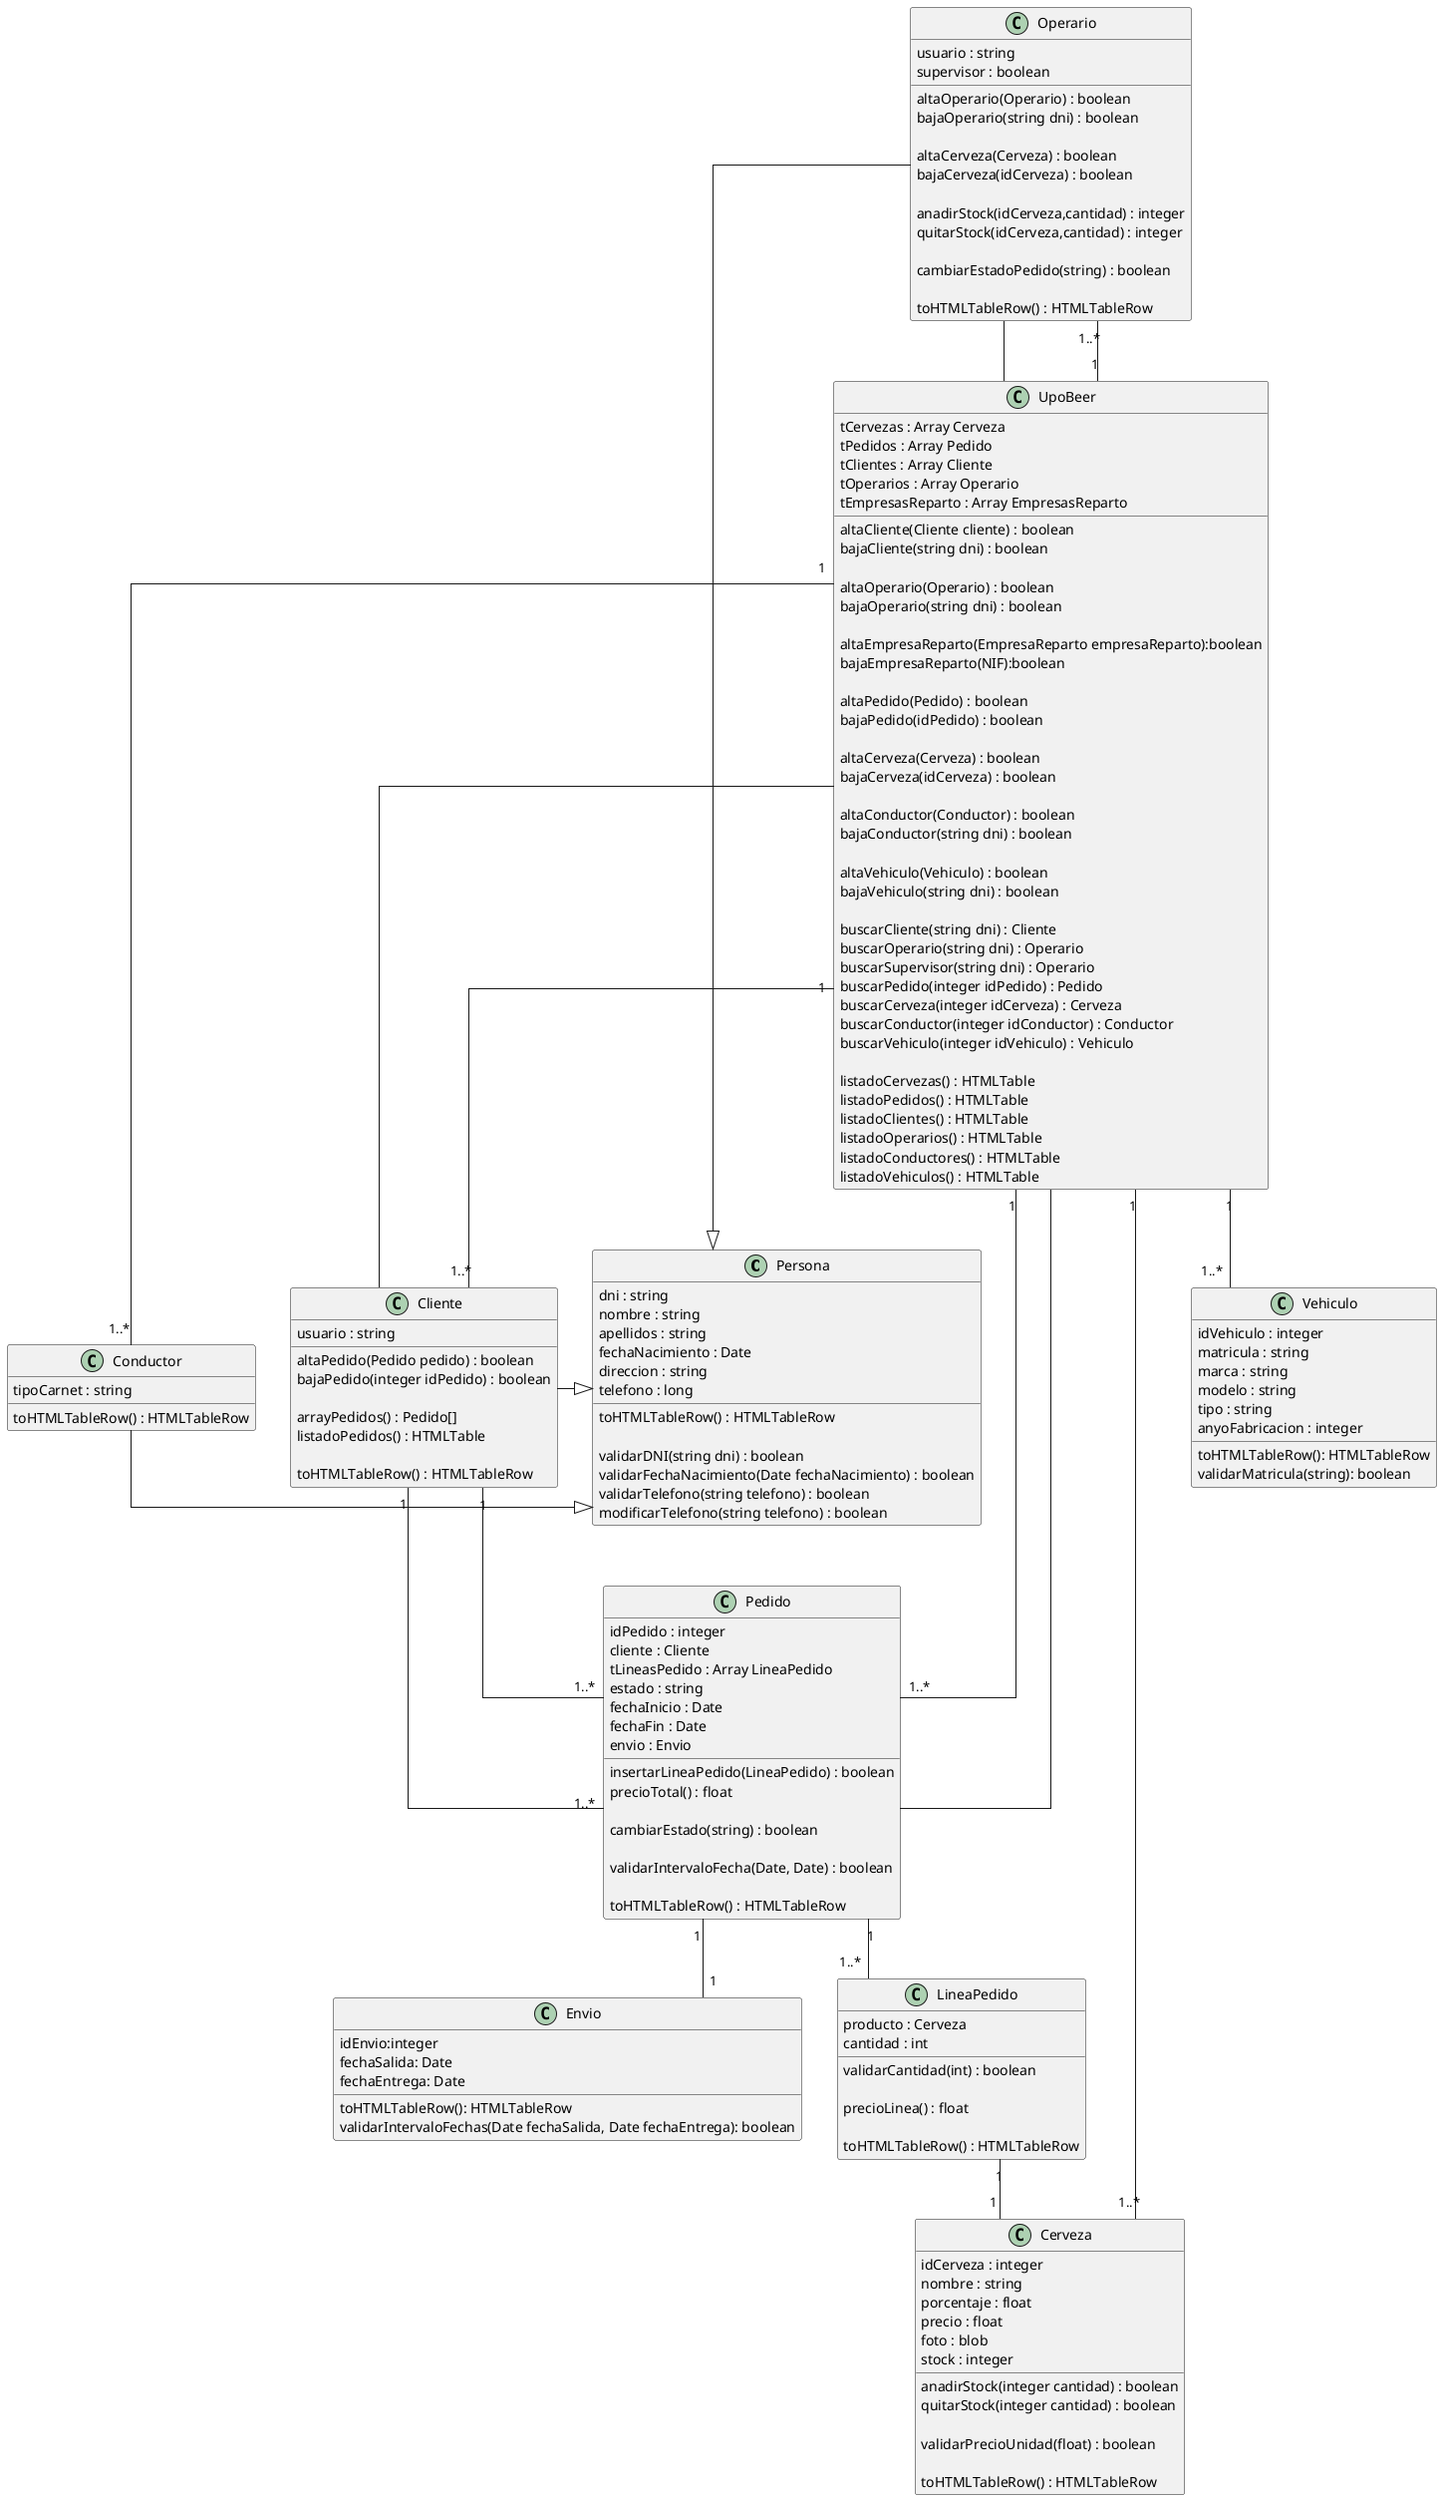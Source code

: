 @startuml
skinparam linetype polyline
skinparam linetype ortho

'''PERSONAS'''
class Persona{
	'Campos'
	dni : string
	nombre : string
	apellidos : string
	fechaNacimiento : Date
	direccion : string
	telefono : long
	
	'Métodos'
	toHTMLTableRow() : HTMLTableRow

	validarDNI(string dni) : boolean
	validarFechaNacimiento(Date fechaNacimiento) : boolean
	validarTelefono(string telefono) : boolean
	modificarTelefono(string telefono) : boolean
	
}
class Conductor {
	tipoCarnet : string

	toHTMLTableRow() : HTMLTableRow
}
class Operario {
	'Campos'
	usuario : string
	supervisor : boolean

	'Métodos'
	
	altaOperario(Operario) : boolean
	bajaOperario(string dni) : boolean

	altaCerveza(Cerveza) : boolean
	bajaCerveza(idCerveza) : boolean

	anadirStock(idCerveza,cantidad) : integer
	quitarStock(idCerveza,cantidad) : integer
	
	cambiarEstadoPedido(string) : boolean
	
	toHTMLTableRow() : HTMLTableRow
}
Operario -- UpoBeer

class Cliente {
	'Campos'
	usuario : string
	'Métodos'
	altaPedido(Pedido pedido) : boolean
	bajaPedido(integer idPedido) : boolean

	arrayPedidos() : Pedido[]
	listadoPedidos() : HTMLTable
	
	toHTMLTableRow() : HTMLTableRow
}
Cliente -- UpoBeer

'''CERVEZAS'''
class Cerveza{
	'Campos'
	idCerveza : integer
	nombre : string
	porcentaje : float
	precio : float
	foto : blob
	stock : integer
	
	'Métodos'
	anadirStock(integer cantidad) : boolean
	quitarStock(integer cantidad) : boolean
	
	validarPrecioUnidad(float) : boolean
	
	toHTMLTableRow() : HTMLTableRow
}

'''PEDIDOS'''
class Pedido {
	'Campos'
	idPedido : integer
	cliente : Cliente
	tLineasPedido : Array LineaPedido
	estado : string
	fechaInicio : Date
	fechaFin : Date
	envio : Envio
	
	'Métodos'
	insertarLineaPedido(LineaPedido) : boolean
	precioTotal() : float
	
	cambiarEstado(string) : boolean
	
	validarIntervaloFecha(Date, Date) : boolean

	toHTMLTableRow() : HTMLTableRow
}
Pedido -- UpoBeer
Pedido "1" -- "1"Envio

class LineaPedido{
	'Campos'
	producto : Cerveza
	cantidad : int
	
	'Métodos'
	validarCantidad(int) : boolean
	
	precioLinea() : float

	toHTMLTableRow() : HTMLTableRow
}

'''MODELO'''
class UpoBeer {
	'Campos'
	tCervezas : Array Cerveza
	tPedidos : Array Pedido
	tClientes : Array Cliente
	tOperarios : Array Operario
	tEmpresasReparto : Array EmpresasReparto

	'Métodos'
	altaCliente(Cliente cliente) : boolean
	bajaCliente(string dni) : boolean
	
	altaOperario(Operario) : boolean
	bajaOperario(string dni) : boolean
	
	altaEmpresaReparto(EmpresaReparto empresaReparto):boolean
	bajaEmpresaReparto(NIF):boolean
	
	altaPedido(Pedido) : boolean
	bajaPedido(idPedido) : boolean
	
	altaCerveza(Cerveza) : boolean
	bajaCerveza(idCerveza) : boolean

	altaConductor(Conductor) : boolean
	bajaConductor(string dni) : boolean

	altaVehiculo(Vehiculo) : boolean
	bajaVehiculo(string dni) : boolean
	
	buscarCliente(string dni) : Cliente
	buscarOperario(string dni) : Operario
	buscarSupervisor(string dni) : Operario
	buscarPedido(integer idPedido) : Pedido
	buscarCerveza(integer idCerveza) : Cerveza
	buscarConductor(integer idConductor) : Conductor
	buscarVehiculo(integer idVehiculo) : Vehiculo
	
	listadoCervezas() : HTMLTable
	listadoPedidos() : HTMLTable
	listadoClientes() : HTMLTable
	listadoOperarios() : HTMLTable
	listadoConductores() : HTMLTable
	listadoVehiculos() : HTMLTable	
}
'''MODELO'''
''UpoBeer''
'El modelo puede tener de 1 a n conductores registrados'
UpoBeer "1" -- "1..*" Conductor
'El modelo puede tener de 1 a n vehiculos registrados'
UpoBeer "1" -- "1..*" Vehiculo
'El modelo puede tener de 1 a n operarios registrados'
UpoBeer "1" -- "1..*" Operario
'El modelo puede tener de 0 a n clientes registrados'
UpoBeer "1" -- "1..*" Cliente
'El modelo puede tener de 0 a n tipos de cervezas en el catálogo'
UpoBeer "1" -- "1..*" Cerveza
'El modelo puede tener de 0 a n pedidos registrados'
UpoBeer "1" -- "1..*" Pedido

class Envio{
	idEnvio:integer
	fechaSalida: Date
	fechaEntrega: Date

	toHTMLTableRow(): HTMLTableRow
	validarIntervaloFechas(Date fechaSalida, Date fechaEntrega): boolean
}

class Vehiculo{
	idVehiculo : integer
	matricula : string
	marca : string
	modelo : string
	tipo : string
	anyoFabricacion : integer	
	
	toHTMLTableRow(): HTMLTableRow
	validarMatricula(string): boolean
}


'''PERSONAS'''
''Operario''
'Operario hereda de Persona'
Operario -|> Persona
Conductor -|> Persona
''Cliente''
'Cliente hereda de Persona'
Cliente -|> Persona
'Un cliente puede haber realizado de 0 a n pedidos'
Cliente "1" -- "1..*" Pedido

'''PEDIDOS'''
''Pedido''
''LineaPedido''
'Una línea de pedido referencia a un solo tipo de cerveza'
LineaPedido "1" -- "1" Cerveza
'Varios pedidos pueden haber sido realizados por un cliente'
Pedido "1..*" -- "1" Cliente
'Un pedido es una lista de líneas'
Pedido "1" -- "1..*" LineaPedido

@enduml

